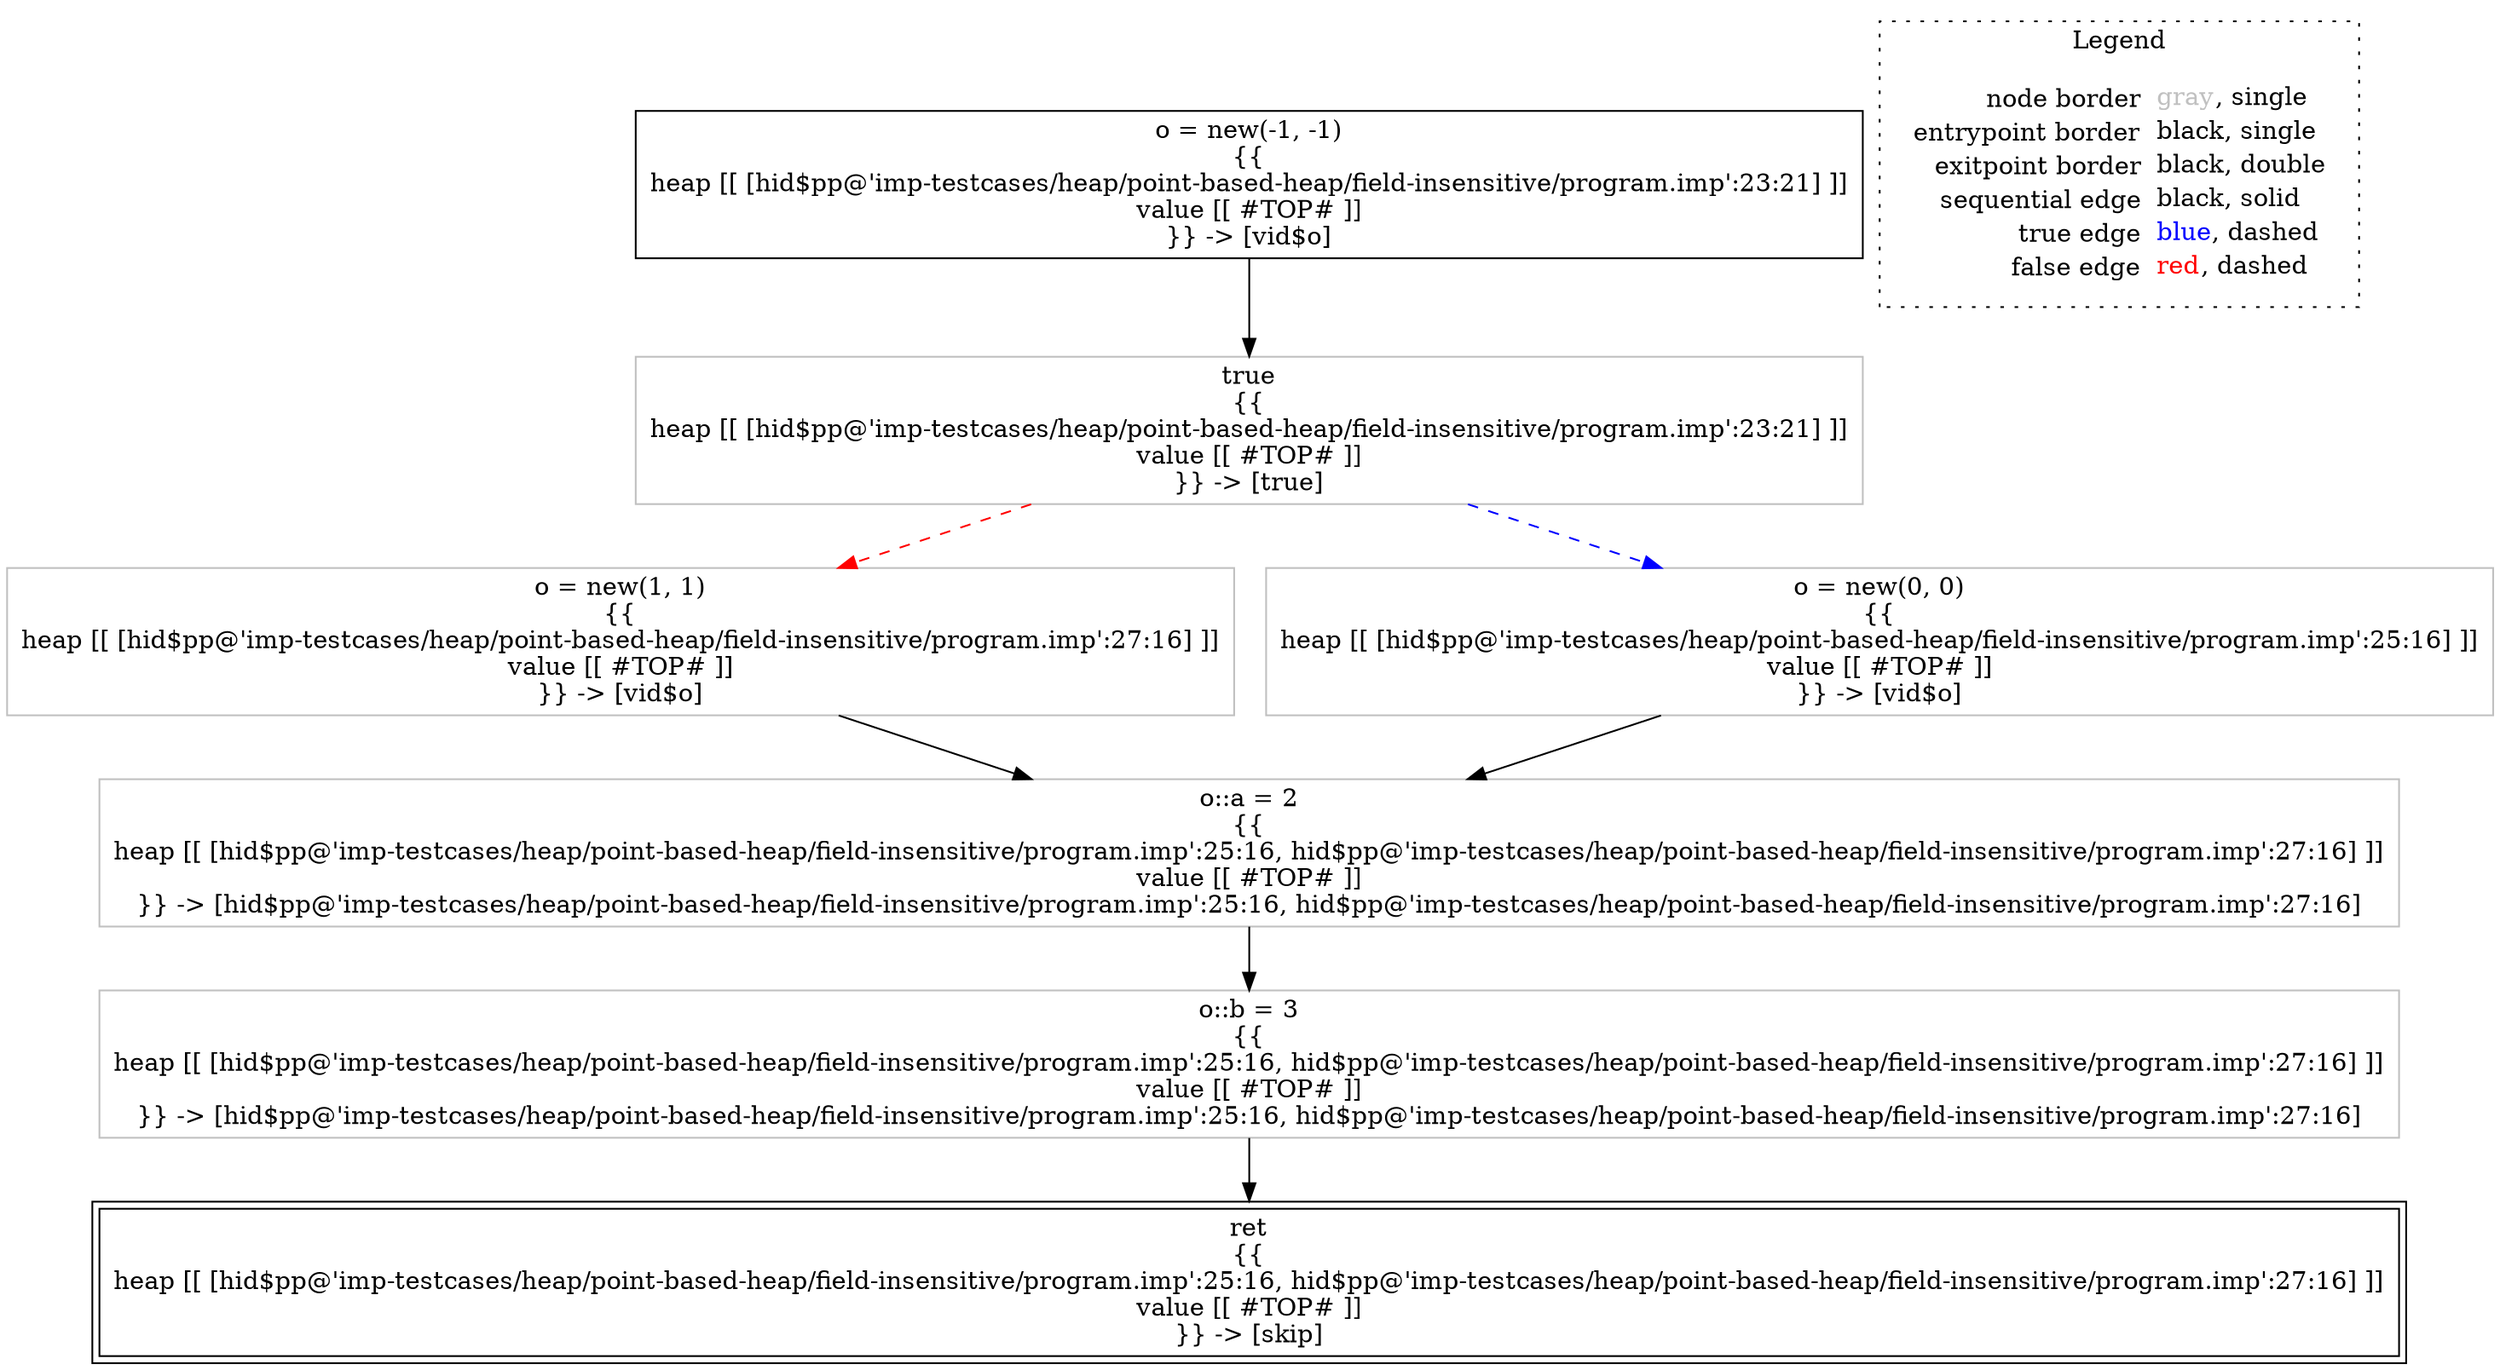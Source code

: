 digraph {
	"node0" [shape="rect",color="black",label=<o = new(-1, -1)<BR/>{{<BR/>heap [[ [hid$pp@'imp-testcases/heap/point-based-heap/field-insensitive/program.imp':23:21] ]]<BR/>value [[ #TOP# ]]<BR/>}} -&gt; [vid$o]>];
	"node1" [shape="rect",color="gray",label=<o::a = 2<BR/>{{<BR/>heap [[ [hid$pp@'imp-testcases/heap/point-based-heap/field-insensitive/program.imp':25:16, hid$pp@'imp-testcases/heap/point-based-heap/field-insensitive/program.imp':27:16] ]]<BR/>value [[ #TOP# ]]<BR/>}} -&gt; [hid$pp@'imp-testcases/heap/point-based-heap/field-insensitive/program.imp':25:16, hid$pp@'imp-testcases/heap/point-based-heap/field-insensitive/program.imp':27:16]>];
	"node2" [shape="rect",color="black",peripheries="2",label=<ret<BR/>{{<BR/>heap [[ [hid$pp@'imp-testcases/heap/point-based-heap/field-insensitive/program.imp':25:16, hid$pp@'imp-testcases/heap/point-based-heap/field-insensitive/program.imp':27:16] ]]<BR/>value [[ #TOP# ]]<BR/>}} -&gt; [skip]>];
	"node3" [shape="rect",color="gray",label=<true<BR/>{{<BR/>heap [[ [hid$pp@'imp-testcases/heap/point-based-heap/field-insensitive/program.imp':23:21] ]]<BR/>value [[ #TOP# ]]<BR/>}} -&gt; [true]>];
	"node4" [shape="rect",color="gray",label=<o::b = 3<BR/>{{<BR/>heap [[ [hid$pp@'imp-testcases/heap/point-based-heap/field-insensitive/program.imp':25:16, hid$pp@'imp-testcases/heap/point-based-heap/field-insensitive/program.imp':27:16] ]]<BR/>value [[ #TOP# ]]<BR/>}} -&gt; [hid$pp@'imp-testcases/heap/point-based-heap/field-insensitive/program.imp':25:16, hid$pp@'imp-testcases/heap/point-based-heap/field-insensitive/program.imp':27:16]>];
	"node5" [shape="rect",color="gray",label=<o = new(1, 1)<BR/>{{<BR/>heap [[ [hid$pp@'imp-testcases/heap/point-based-heap/field-insensitive/program.imp':27:16] ]]<BR/>value [[ #TOP# ]]<BR/>}} -&gt; [vid$o]>];
	"node6" [shape="rect",color="gray",label=<o = new(0, 0)<BR/>{{<BR/>heap [[ [hid$pp@'imp-testcases/heap/point-based-heap/field-insensitive/program.imp':25:16] ]]<BR/>value [[ #TOP# ]]<BR/>}} -&gt; [vid$o]>];
	"node1" -> "node4" [color="black"];
	"node3" -> "node5" [color="red",style="dashed"];
	"node3" -> "node6" [color="blue",style="dashed"];
	"node4" -> "node2" [color="black"];
	"node5" -> "node1" [color="black"];
	"node0" -> "node3" [color="black"];
	"node6" -> "node1" [color="black"];
subgraph cluster_legend {
	label="Legend";
	style=dotted;
	node [shape=plaintext];
	"legend" [label=<<table border="0" cellpadding="2" cellspacing="0" cellborder="0"><tr><td align="right">node border&nbsp;</td><td align="left"><font color="gray">gray</font>, single</td></tr><tr><td align="right">entrypoint border&nbsp;</td><td align="left"><font color="black">black</font>, single</td></tr><tr><td align="right">exitpoint border&nbsp;</td><td align="left"><font color="black">black</font>, double</td></tr><tr><td align="right">sequential edge&nbsp;</td><td align="left"><font color="black">black</font>, solid</td></tr><tr><td align="right">true edge&nbsp;</td><td align="left"><font color="blue">blue</font>, dashed</td></tr><tr><td align="right">false edge&nbsp;</td><td align="left"><font color="red">red</font>, dashed</td></tr></table>>];
}

}
